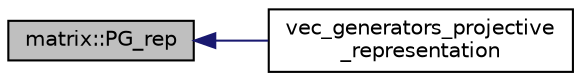 digraph "matrix::PG_rep"
{
  edge [fontname="Helvetica",fontsize="10",labelfontname="Helvetica",labelfontsize="10"];
  node [fontname="Helvetica",fontsize="10",shape=record];
  rankdir="LR";
  Node1691 [label="matrix::PG_rep",height=0.2,width=0.4,color="black", fillcolor="grey75", style="filled", fontcolor="black"];
  Node1691 -> Node1692 [dir="back",color="midnightblue",fontsize="10",style="solid",fontname="Helvetica"];
  Node1692 [label="vec_generators_projective\l_representation",height=0.2,width=0.4,color="black", fillcolor="white", style="filled",URL="$d0/dd3/perm__group__gens_8_c.html#a265645d026830ea3330152d82df495ce"];
}
